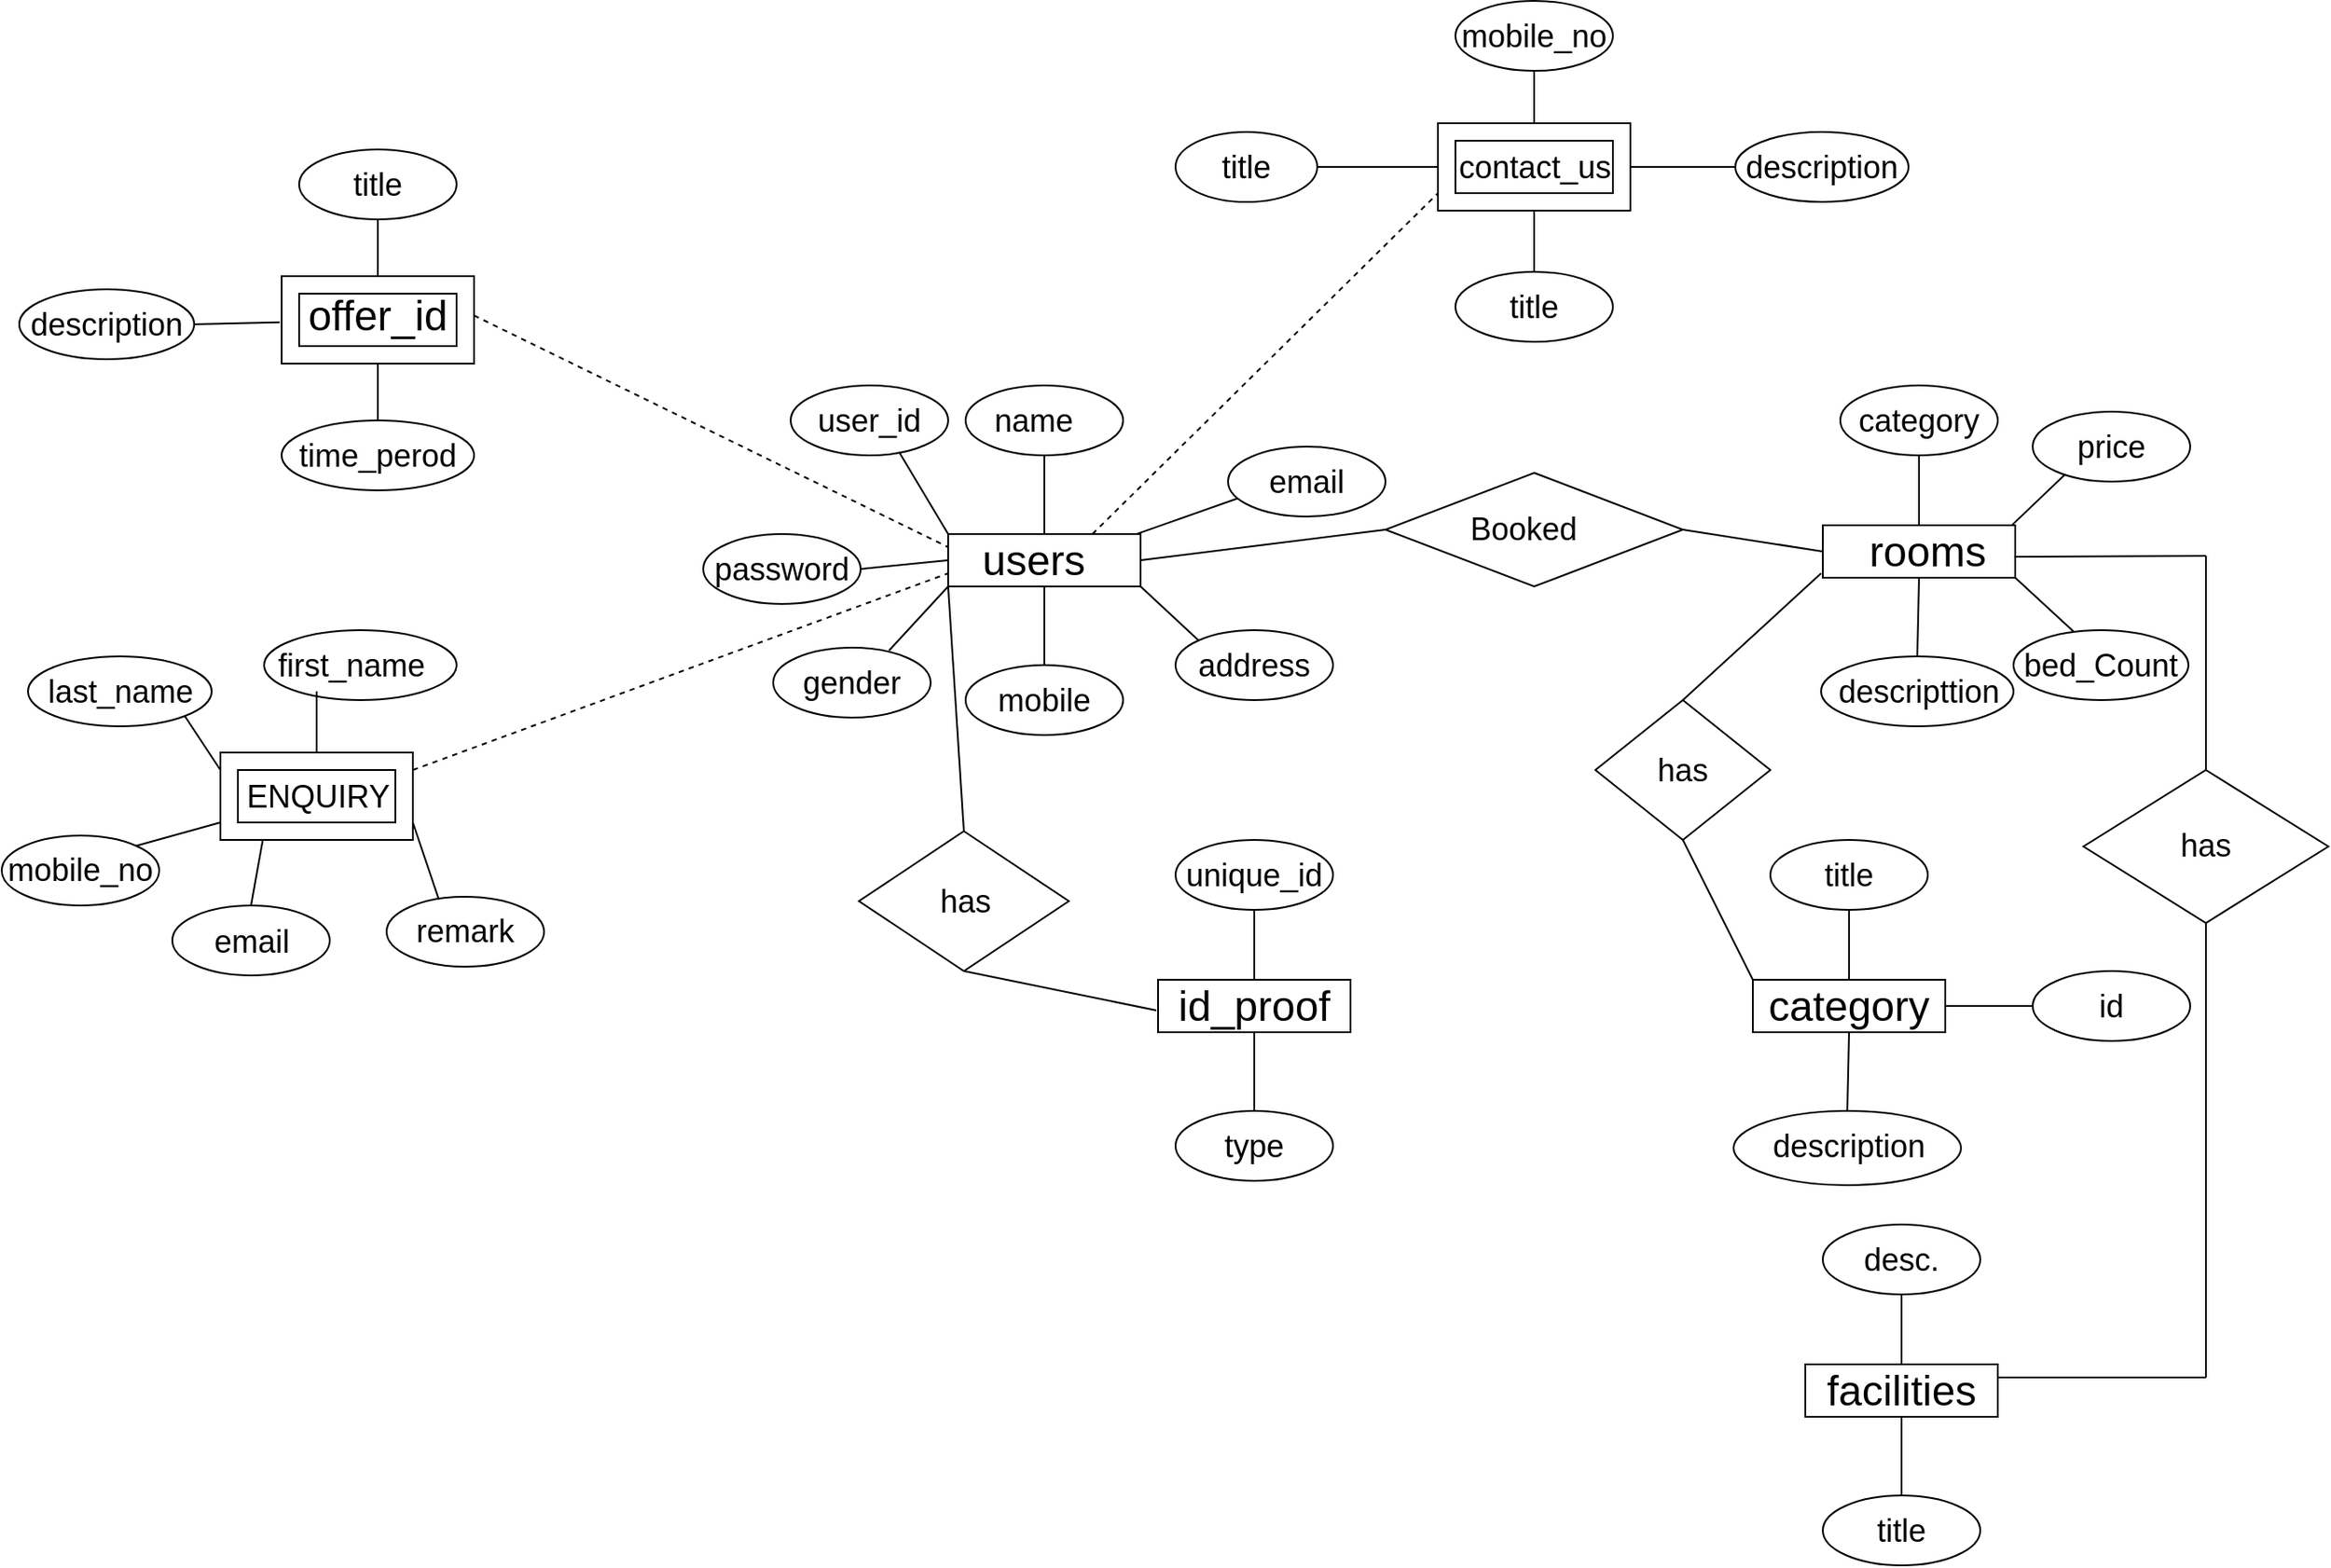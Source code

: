<mxfile version="21.6.8" type="device">
  <diagram name="Page-1" id="SstovkWFvopP423Y3gkW">
    <mxGraphModel dx="2773" dy="2340" grid="1" gridSize="10" guides="1" tooltips="1" connect="1" arrows="1" fold="1" page="1" pageScale="1" pageWidth="850" pageHeight="1100" math="0" shadow="0">
      <root>
        <mxCell id="0" />
        <mxCell id="1" parent="0" />
        <mxCell id="RYSnVqshEYIntnt8OESb-21" value="" style="ellipse;whiteSpace=wrap;html=1;" parent="1" vertex="1">
          <mxGeometry x="-389" y="162.5" width="90" height="40" as="geometry" />
        </mxCell>
        <mxCell id="RYSnVqshEYIntnt8OESb-22" value="" style="rounded=0;whiteSpace=wrap;html=1;" parent="1" vertex="1">
          <mxGeometry x="-299" y="247.5" width="110" height="30" as="geometry" />
        </mxCell>
        <mxCell id="RYSnVqshEYIntnt8OESb-23" value="" style="ellipse;whiteSpace=wrap;html=1;" parent="1" vertex="1">
          <mxGeometry x="-139" y="197.5" width="90" height="40" as="geometry" />
        </mxCell>
        <mxCell id="RYSnVqshEYIntnt8OESb-24" value="" style="ellipse;whiteSpace=wrap;html=1;" parent="1" vertex="1">
          <mxGeometry x="-439" y="247.5" width="90" height="40" as="geometry" />
        </mxCell>
        <mxCell id="RYSnVqshEYIntnt8OESb-25" value="" style="ellipse;whiteSpace=wrap;html=1;" parent="1" vertex="1">
          <mxGeometry x="-289" y="162.5" width="90" height="40" as="geometry" />
        </mxCell>
        <mxCell id="RYSnVqshEYIntnt8OESb-26" value="" style="ellipse;whiteSpace=wrap;html=1;" parent="1" vertex="1">
          <mxGeometry x="-169" y="302.5" width="90" height="40" as="geometry" />
        </mxCell>
        <mxCell id="RYSnVqshEYIntnt8OESb-27" value="" style="ellipse;whiteSpace=wrap;html=1;" parent="1" vertex="1">
          <mxGeometry x="-289" y="322.5" width="90" height="40" as="geometry" />
        </mxCell>
        <mxCell id="RYSnVqshEYIntnt8OESb-28" value="" style="ellipse;whiteSpace=wrap;html=1;" parent="1" vertex="1">
          <mxGeometry x="-399" y="312.5" width="90" height="40" as="geometry" />
        </mxCell>
        <mxCell id="RYSnVqshEYIntnt8OESb-29" value="" style="endArrow=none;html=1;rounded=0;entryX=0.061;entryY=0.74;entryDx=0;entryDy=0;entryPerimeter=0;exitX=0.984;exitY=-0.006;exitDx=0;exitDy=0;exitPerimeter=0;" parent="1" source="RYSnVqshEYIntnt8OESb-22" target="RYSnVqshEYIntnt8OESb-23" edge="1">
          <mxGeometry width="50" height="50" relative="1" as="geometry">
            <mxPoint x="-209" y="262.5" as="sourcePoint" />
            <mxPoint x="-159" y="212.5" as="targetPoint" />
          </mxGeometry>
        </mxCell>
        <mxCell id="RYSnVqshEYIntnt8OESb-30" value="" style="endArrow=none;html=1;rounded=0;exitX=1;exitY=1;exitDx=0;exitDy=0;entryX=0;entryY=0;entryDx=0;entryDy=0;" parent="1" source="RYSnVqshEYIntnt8OESb-22" target="RYSnVqshEYIntnt8OESb-26" edge="1">
          <mxGeometry width="50" height="50" relative="1" as="geometry">
            <mxPoint x="-169" y="282.5" as="sourcePoint" />
            <mxPoint x="-119" y="232.5" as="targetPoint" />
          </mxGeometry>
        </mxCell>
        <mxCell id="RYSnVqshEYIntnt8OESb-31" value="" style="endArrow=none;html=1;rounded=0;exitX=0.5;exitY=0;exitDx=0;exitDy=0;entryX=0.5;entryY=1;entryDx=0;entryDy=0;" parent="1" source="RYSnVqshEYIntnt8OESb-27" target="RYSnVqshEYIntnt8OESb-22" edge="1">
          <mxGeometry width="50" height="50" relative="1" as="geometry">
            <mxPoint x="-269" y="282.5" as="sourcePoint" />
            <mxPoint x="-219" y="232.5" as="targetPoint" />
          </mxGeometry>
        </mxCell>
        <mxCell id="RYSnVqshEYIntnt8OESb-32" value="" style="endArrow=none;html=1;rounded=0;entryX=0.5;entryY=1;entryDx=0;entryDy=0;exitX=0.5;exitY=0;exitDx=0;exitDy=0;" parent="1" source="RYSnVqshEYIntnt8OESb-22" target="RYSnVqshEYIntnt8OESb-25" edge="1">
          <mxGeometry width="50" height="50" relative="1" as="geometry">
            <mxPoint x="-269" y="282.5" as="sourcePoint" />
            <mxPoint x="-219" y="232.5" as="targetPoint" />
          </mxGeometry>
        </mxCell>
        <mxCell id="RYSnVqshEYIntnt8OESb-33" value="" style="endArrow=none;html=1;rounded=0;entryX=0.688;entryY=0.95;entryDx=0;entryDy=0;entryPerimeter=0;" parent="1" target="RYSnVqshEYIntnt8OESb-21" edge="1">
          <mxGeometry width="50" height="50" relative="1" as="geometry">
            <mxPoint x="-299" y="247.5" as="sourcePoint" />
            <mxPoint x="-292.194" y="191.648" as="targetPoint" />
          </mxGeometry>
        </mxCell>
        <mxCell id="RYSnVqshEYIntnt8OESb-34" value="" style="endArrow=none;html=1;rounded=0;exitX=1;exitY=0.5;exitDx=0;exitDy=0;entryX=0;entryY=0.5;entryDx=0;entryDy=0;" parent="1" source="RYSnVqshEYIntnt8OESb-24" target="RYSnVqshEYIntnt8OESb-22" edge="1">
          <mxGeometry width="50" height="50" relative="1" as="geometry">
            <mxPoint x="-279" y="292.5" as="sourcePoint" />
            <mxPoint x="-229" y="242.5" as="targetPoint" />
          </mxGeometry>
        </mxCell>
        <mxCell id="RYSnVqshEYIntnt8OESb-35" value="" style="endArrow=none;html=1;rounded=0;exitX=0.736;exitY=0.04;exitDx=0;exitDy=0;exitPerimeter=0;entryX=0;entryY=1;entryDx=0;entryDy=0;" parent="1" source="RYSnVqshEYIntnt8OESb-28" target="RYSnVqshEYIntnt8OESb-22" edge="1">
          <mxGeometry width="50" height="50" relative="1" as="geometry">
            <mxPoint x="-279" y="292.5" as="sourcePoint" />
            <mxPoint x="-300" y="280" as="targetPoint" />
          </mxGeometry>
        </mxCell>
        <mxCell id="RYSnVqshEYIntnt8OESb-38" value="" style="ellipse;whiteSpace=wrap;html=1;" parent="1" vertex="1">
          <mxGeometry x="211" y="162.5" width="90" height="40" as="geometry" />
        </mxCell>
        <mxCell id="RYSnVqshEYIntnt8OESb-39" value="" style="rounded=0;whiteSpace=wrap;html=1;" parent="1" vertex="1">
          <mxGeometry x="201" y="242.5" width="110" height="30" as="geometry" />
        </mxCell>
        <mxCell id="RYSnVqshEYIntnt8OESb-40" value="" style="ellipse;whiteSpace=wrap;html=1;" parent="1" vertex="1">
          <mxGeometry x="321" y="177.5" width="90" height="40" as="geometry" />
        </mxCell>
        <mxCell id="RYSnVqshEYIntnt8OESb-42" value="" style="ellipse;whiteSpace=wrap;html=1;" parent="1" vertex="1">
          <mxGeometry x="310" y="302.5" width="100" height="40" as="geometry" />
        </mxCell>
        <mxCell id="RYSnVqshEYIntnt8OESb-43" value="" style="ellipse;whiteSpace=wrap;html=1;" parent="1" vertex="1">
          <mxGeometry x="200" y="317.5" width="110" height="40" as="geometry" />
        </mxCell>
        <mxCell id="RYSnVqshEYIntnt8OESb-45" value="" style="endArrow=none;html=1;rounded=0;entryX=0.2;entryY=0.909;entryDx=0;entryDy=0;entryPerimeter=0;exitX=0.984;exitY=-0.006;exitDx=0;exitDy=0;exitPerimeter=0;" parent="1" source="RYSnVqshEYIntnt8OESb-39" target="RYSnVqshEYIntnt8OESb-40" edge="1">
          <mxGeometry width="50" height="50" relative="1" as="geometry">
            <mxPoint x="291" y="257.5" as="sourcePoint" />
            <mxPoint x="341" y="207.5" as="targetPoint" />
          </mxGeometry>
        </mxCell>
        <mxCell id="RYSnVqshEYIntnt8OESb-46" value="" style="endArrow=none;html=1;rounded=0;exitX=1;exitY=1;exitDx=0;exitDy=0;entryX=0;entryY=0;entryDx=0;entryDy=0;" parent="1" source="RYSnVqshEYIntnt8OESb-39" edge="1">
          <mxGeometry width="50" height="50" relative="1" as="geometry">
            <mxPoint x="331" y="277.5" as="sourcePoint" />
            <mxPoint x="344.317" y="303.297" as="targetPoint" />
          </mxGeometry>
        </mxCell>
        <mxCell id="RYSnVqshEYIntnt8OESb-47" value="" style="endArrow=none;html=1;rounded=0;exitX=0.5;exitY=0;exitDx=0;exitDy=0;entryX=0.5;entryY=1;entryDx=0;entryDy=0;" parent="1" source="RYSnVqshEYIntnt8OESb-43" target="RYSnVqshEYIntnt8OESb-39" edge="1">
          <mxGeometry width="50" height="50" relative="1" as="geometry">
            <mxPoint x="231" y="277.5" as="sourcePoint" />
            <mxPoint x="281" y="227.5" as="targetPoint" />
          </mxGeometry>
        </mxCell>
        <mxCell id="RYSnVqshEYIntnt8OESb-48" value="" style="endArrow=none;html=1;rounded=0;entryX=0.5;entryY=1;entryDx=0;entryDy=0;exitX=0.5;exitY=0;exitDx=0;exitDy=0;" parent="1" source="RYSnVqshEYIntnt8OESb-39" target="RYSnVqshEYIntnt8OESb-38" edge="1">
          <mxGeometry width="50" height="50" relative="1" as="geometry">
            <mxPoint x="231" y="277.5" as="sourcePoint" />
            <mxPoint x="256" y="197.5" as="targetPoint" />
          </mxGeometry>
        </mxCell>
        <mxCell id="RYSnVqshEYIntnt8OESb-52" value="" style="rhombus;whiteSpace=wrap;html=1;" parent="1" vertex="1">
          <mxGeometry x="-49" y="212.5" width="170" height="65" as="geometry" />
        </mxCell>
        <mxCell id="RYSnVqshEYIntnt8OESb-55" value="" style="ellipse;whiteSpace=wrap;html=1;" parent="1" vertex="1">
          <mxGeometry x="171" y="422.5" width="90" height="40" as="geometry" />
        </mxCell>
        <mxCell id="RYSnVqshEYIntnt8OESb-56" value="" style="rounded=0;whiteSpace=wrap;html=1;" parent="1" vertex="1">
          <mxGeometry x="161" y="502.5" width="110" height="30" as="geometry" />
        </mxCell>
        <mxCell id="RYSnVqshEYIntnt8OESb-58" value="" style="ellipse;whiteSpace=wrap;html=1;" parent="1" vertex="1">
          <mxGeometry x="150" y="577.5" width="130" height="42.5" as="geometry" />
        </mxCell>
        <mxCell id="RYSnVqshEYIntnt8OESb-61" value="" style="endArrow=none;html=1;rounded=0;exitX=0.5;exitY=0;exitDx=0;exitDy=0;entryX=0.5;entryY=1;entryDx=0;entryDy=0;" parent="1" source="RYSnVqshEYIntnt8OESb-58" target="RYSnVqshEYIntnt8OESb-56" edge="1">
          <mxGeometry width="50" height="50" relative="1" as="geometry">
            <mxPoint x="191" y="537.5" as="sourcePoint" />
            <mxPoint x="241" y="487.5" as="targetPoint" />
          </mxGeometry>
        </mxCell>
        <mxCell id="RYSnVqshEYIntnt8OESb-62" value="" style="endArrow=none;html=1;rounded=0;entryX=0.5;entryY=1;entryDx=0;entryDy=0;exitX=0.5;exitY=0;exitDx=0;exitDy=0;" parent="1" source="RYSnVqshEYIntnt8OESb-56" target="RYSnVqshEYIntnt8OESb-55" edge="1">
          <mxGeometry width="50" height="50" relative="1" as="geometry">
            <mxPoint x="191" y="537.5" as="sourcePoint" />
            <mxPoint x="216" y="457.5" as="targetPoint" />
          </mxGeometry>
        </mxCell>
        <mxCell id="RYSnVqshEYIntnt8OESb-81" value="" style="ellipse;whiteSpace=wrap;html=1;" parent="1" vertex="1">
          <mxGeometry x="201" y="797.5" width="90" height="40" as="geometry" />
        </mxCell>
        <mxCell id="RYSnVqshEYIntnt8OESb-82" value="" style="endArrow=none;html=1;rounded=0;exitX=0.5;exitY=0;exitDx=0;exitDy=0;entryX=0.5;entryY=1;entryDx=0;entryDy=0;" parent="1" source="RYSnVqshEYIntnt8OESb-81" target="RYSnVqshEYIntnt8OESb-84" edge="1">
          <mxGeometry width="50" height="50" relative="1" as="geometry">
            <mxPoint x="221" y="757.5" as="sourcePoint" />
            <mxPoint x="271" y="707.5" as="targetPoint" />
          </mxGeometry>
        </mxCell>
        <mxCell id="RYSnVqshEYIntnt8OESb-83" value="" style="endArrow=none;html=1;rounded=0;entryX=0.5;entryY=1;entryDx=0;entryDy=0;exitX=0.5;exitY=0;exitDx=0;exitDy=0;" parent="1" source="RYSnVqshEYIntnt8OESb-84" target="RYSnVqshEYIntnt8OESb-85" edge="1">
          <mxGeometry width="50" height="50" relative="1" as="geometry">
            <mxPoint x="221" y="757.5" as="sourcePoint" />
            <mxPoint x="246" y="677.5" as="targetPoint" />
          </mxGeometry>
        </mxCell>
        <mxCell id="RYSnVqshEYIntnt8OESb-84" value="" style="rounded=0;whiteSpace=wrap;html=1;" parent="1" vertex="1">
          <mxGeometry x="191" y="722.5" width="110" height="30" as="geometry" />
        </mxCell>
        <mxCell id="RYSnVqshEYIntnt8OESb-85" value="" style="ellipse;whiteSpace=wrap;html=1;" parent="1" vertex="1">
          <mxGeometry x="201" y="642.5" width="90" height="40" as="geometry" />
        </mxCell>
        <mxCell id="RYSnVqshEYIntnt8OESb-88" value="" style="ellipse;whiteSpace=wrap;html=1;" parent="1" vertex="1">
          <mxGeometry x="321" y="497.5" width="90" height="40" as="geometry" />
        </mxCell>
        <mxCell id="RYSnVqshEYIntnt8OESb-94" value="" style="endArrow=none;html=1;rounded=0;entryX=0;entryY=0.5;entryDx=0;entryDy=0;exitX=1;exitY=0.5;exitDx=0;exitDy=0;" parent="1" source="RYSnVqshEYIntnt8OESb-56" target="RYSnVqshEYIntnt8OESb-88" edge="1">
          <mxGeometry width="50" height="50" relative="1" as="geometry">
            <mxPoint x="121" y="532.5" as="sourcePoint" />
            <mxPoint x="171" y="482.5" as="targetPoint" />
          </mxGeometry>
        </mxCell>
        <mxCell id="RYSnVqshEYIntnt8OESb-98" value="" style="ellipse;whiteSpace=wrap;html=1;" parent="1" vertex="1">
          <mxGeometry x="-169" y="577.5" width="90" height="40" as="geometry" />
        </mxCell>
        <mxCell id="RYSnVqshEYIntnt8OESb-99" value="" style="endArrow=none;html=1;rounded=0;exitX=0.5;exitY=0;exitDx=0;exitDy=0;entryX=0.5;entryY=1;entryDx=0;entryDy=0;" parent="1" source="RYSnVqshEYIntnt8OESb-98" target="RYSnVqshEYIntnt8OESb-101" edge="1">
          <mxGeometry width="50" height="50" relative="1" as="geometry">
            <mxPoint x="-149" y="537.5" as="sourcePoint" />
            <mxPoint x="-99" y="487.5" as="targetPoint" />
          </mxGeometry>
        </mxCell>
        <mxCell id="RYSnVqshEYIntnt8OESb-100" value="" style="endArrow=none;html=1;rounded=0;entryX=0.5;entryY=1;entryDx=0;entryDy=0;exitX=0.5;exitY=0;exitDx=0;exitDy=0;" parent="1" source="RYSnVqshEYIntnt8OESb-101" target="RYSnVqshEYIntnt8OESb-102" edge="1">
          <mxGeometry width="50" height="50" relative="1" as="geometry">
            <mxPoint x="-149" y="537.5" as="sourcePoint" />
            <mxPoint x="-124" y="457.5" as="targetPoint" />
          </mxGeometry>
        </mxCell>
        <mxCell id="RYSnVqshEYIntnt8OESb-101" value="" style="rounded=0;whiteSpace=wrap;html=1;" parent="1" vertex="1">
          <mxGeometry x="-179" y="502.5" width="110" height="30" as="geometry" />
        </mxCell>
        <mxCell id="RYSnVqshEYIntnt8OESb-102" value="" style="ellipse;whiteSpace=wrap;html=1;" parent="1" vertex="1">
          <mxGeometry x="-169" y="422.5" width="90" height="40" as="geometry" />
        </mxCell>
        <mxCell id="RYSnVqshEYIntnt8OESb-107" value="" style="rhombus;whiteSpace=wrap;html=1;" parent="1" vertex="1">
          <mxGeometry x="350" y="382.5" width="140" height="87.5" as="geometry" />
        </mxCell>
        <mxCell id="RYSnVqshEYIntnt8OESb-108" value="" style="rhombus;whiteSpace=wrap;html=1;" parent="1" vertex="1">
          <mxGeometry x="-350" y="417.5" width="120" height="80" as="geometry" />
        </mxCell>
        <mxCell id="RYSnVqshEYIntnt8OESb-109" value="" style="rhombus;whiteSpace=wrap;html=1;" parent="1" vertex="1">
          <mxGeometry x="71" y="342.5" width="100" height="80" as="geometry" />
        </mxCell>
        <mxCell id="qB4AP5ZWePUaIl7IGz0N-2" value="&lt;font style=&quot;font-size: 24px;&quot;&gt;users&lt;/font&gt;" style="text;strokeColor=none;align=center;fillColor=none;html=1;verticalAlign=middle;whiteSpace=wrap;rounded=0;" parent="1" vertex="1">
          <mxGeometry x="-280" y="247.5" width="60" height="30" as="geometry" />
        </mxCell>
        <mxCell id="qB4AP5ZWePUaIl7IGz0N-3" value="&lt;font style=&quot;font-size: 24px;&quot;&gt;category&lt;/font&gt;" style="text;strokeColor=none;align=center;fillColor=none;html=1;verticalAlign=middle;whiteSpace=wrap;rounded=0;" parent="1" vertex="1">
          <mxGeometry x="186" y="502.5" width="60" height="30" as="geometry" />
        </mxCell>
        <mxCell id="qB4AP5ZWePUaIl7IGz0N-4" value="&lt;font style=&quot;font-size: 24px;&quot;&gt;rooms&lt;/font&gt;" style="text;strokeColor=none;align=center;fillColor=none;html=1;verticalAlign=middle;whiteSpace=wrap;rounded=0;" parent="1" vertex="1">
          <mxGeometry x="231" y="242.5" width="60" height="30" as="geometry" />
        </mxCell>
        <mxCell id="qB4AP5ZWePUaIl7IGz0N-5" value="&lt;font style=&quot;font-size: 24px;&quot;&gt;id_proof&lt;/font&gt;" style="text;strokeColor=none;align=center;fillColor=none;html=1;verticalAlign=middle;whiteSpace=wrap;rounded=0;" parent="1" vertex="1">
          <mxGeometry x="-154" y="502.5" width="60" height="30" as="geometry" />
        </mxCell>
        <mxCell id="qB4AP5ZWePUaIl7IGz0N-6" value="&lt;font style=&quot;font-size: 18px;&quot;&gt;Booked&lt;/font&gt;" style="text;strokeColor=none;align=center;fillColor=none;html=1;verticalAlign=middle;whiteSpace=wrap;rounded=0;" parent="1" vertex="1">
          <mxGeometry y="230" width="60" height="30" as="geometry" />
        </mxCell>
        <mxCell id="qB4AP5ZWePUaIl7IGz0N-7" value="&lt;font style=&quot;font-size: 18px;&quot;&gt;has&lt;/font&gt;" style="text;strokeColor=none;align=center;fillColor=none;html=1;verticalAlign=middle;whiteSpace=wrap;rounded=0;" parent="1" vertex="1">
          <mxGeometry x="-319" y="442.5" width="60" height="30" as="geometry" />
        </mxCell>
        <mxCell id="qB4AP5ZWePUaIl7IGz0N-8" value="&lt;span style=&quot;font-size: 18px;&quot;&gt;has&lt;/span&gt;" style="text;strokeColor=none;align=center;fillColor=none;html=1;verticalAlign=middle;whiteSpace=wrap;rounded=0;" parent="1" vertex="1">
          <mxGeometry x="91" y="367.5" width="60" height="30" as="geometry" />
        </mxCell>
        <mxCell id="qB4AP5ZWePUaIl7IGz0N-9" value="&lt;font style=&quot;font-size: 18px;&quot;&gt;has&lt;/font&gt;" style="text;strokeColor=none;align=center;fillColor=none;html=1;verticalAlign=middle;whiteSpace=wrap;rounded=0;" parent="1" vertex="1">
          <mxGeometry x="390" y="411.25" width="60" height="30" as="geometry" />
        </mxCell>
        <mxCell id="qB4AP5ZWePUaIl7IGz0N-12" value="&lt;span style=&quot;font-size: 18px;&quot;&gt;email&lt;/span&gt;" style="text;strokeColor=none;align=center;fillColor=none;html=1;verticalAlign=middle;whiteSpace=wrap;rounded=0;" parent="1" vertex="1">
          <mxGeometry x="-124" y="202.5" width="60" height="30" as="geometry" />
        </mxCell>
        <mxCell id="qB4AP5ZWePUaIl7IGz0N-13" value="&lt;font style=&quot;font-size: 18px;&quot;&gt;category&lt;/font&gt;" style="text;strokeColor=none;align=center;fillColor=none;html=1;verticalAlign=middle;whiteSpace=wrap;rounded=0;" parent="1" vertex="1">
          <mxGeometry x="226" y="167.5" width="60" height="30" as="geometry" />
        </mxCell>
        <mxCell id="qB4AP5ZWePUaIl7IGz0N-14" value="&lt;font style=&quot;font-size: 18px;&quot;&gt;mobile&lt;/font&gt;" style="text;strokeColor=none;align=center;fillColor=none;html=1;verticalAlign=middle;whiteSpace=wrap;rounded=0;" parent="1" vertex="1">
          <mxGeometry x="-274" y="327.5" width="60" height="30" as="geometry" />
        </mxCell>
        <mxCell id="qB4AP5ZWePUaIl7IGz0N-15" value="&lt;font style=&quot;font-size: 18px;&quot;&gt;address&lt;/font&gt;" style="text;strokeColor=none;align=center;fillColor=none;html=1;verticalAlign=middle;whiteSpace=wrap;rounded=0;" parent="1" vertex="1">
          <mxGeometry x="-154" y="307.5" width="60" height="30" as="geometry" />
        </mxCell>
        <mxCell id="qB4AP5ZWePUaIl7IGz0N-16" value="&lt;font style=&quot;font-size: 18px;&quot;&gt;gender&lt;/font&gt;" style="text;strokeColor=none;align=center;fillColor=none;html=1;verticalAlign=middle;whiteSpace=wrap;rounded=0;" parent="1" vertex="1">
          <mxGeometry x="-384" y="317.5" width="60" height="30" as="geometry" />
        </mxCell>
        <mxCell id="qB4AP5ZWePUaIl7IGz0N-17" value="&lt;font style=&quot;font-size: 18px;&quot;&gt;password&lt;/font&gt;" style="text;strokeColor=none;align=center;fillColor=none;html=1;verticalAlign=middle;whiteSpace=wrap;rounded=0;" parent="1" vertex="1">
          <mxGeometry x="-424" y="252.5" width="60" height="30" as="geometry" />
        </mxCell>
        <mxCell id="qB4AP5ZWePUaIl7IGz0N-18" value="&lt;font style=&quot;font-size: 18px;&quot;&gt;user_id&lt;/font&gt;" style="text;strokeColor=none;align=center;fillColor=none;html=1;verticalAlign=middle;whiteSpace=wrap;rounded=0;" parent="1" vertex="1">
          <mxGeometry x="-374" y="167.5" width="60" height="30" as="geometry" />
        </mxCell>
        <mxCell id="qB4AP5ZWePUaIl7IGz0N-19" value="&lt;font style=&quot;font-size: 18px;&quot;&gt;name&lt;/font&gt;" style="text;strokeColor=none;align=center;fillColor=none;html=1;verticalAlign=middle;whiteSpace=wrap;rounded=0;" parent="1" vertex="1">
          <mxGeometry x="-280" y="167.5" width="60" height="30" as="geometry" />
        </mxCell>
        <mxCell id="qB4AP5ZWePUaIl7IGz0N-20" value="&lt;font style=&quot;font-size: 18px;&quot;&gt;descripttion&lt;/font&gt;" style="text;strokeColor=none;align=center;fillColor=none;html=1;verticalAlign=middle;whiteSpace=wrap;rounded=0;" parent="1" vertex="1">
          <mxGeometry x="226" y="322.5" width="60" height="30" as="geometry" />
        </mxCell>
        <mxCell id="qB4AP5ZWePUaIl7IGz0N-21" value="&lt;font style=&quot;font-size: 18px;&quot;&gt;bed_Count&lt;/font&gt;" style="text;strokeColor=none;align=center;fillColor=none;html=1;verticalAlign=middle;whiteSpace=wrap;rounded=0;" parent="1" vertex="1">
          <mxGeometry x="330" y="307.5" width="60" height="30" as="geometry" />
        </mxCell>
        <mxCell id="qB4AP5ZWePUaIl7IGz0N-22" value="&lt;font style=&quot;font-size: 18px;&quot;&gt;price&lt;/font&gt;" style="text;strokeColor=none;align=center;fillColor=none;html=1;verticalAlign=middle;whiteSpace=wrap;rounded=0;" parent="1" vertex="1">
          <mxGeometry x="336" y="182.5" width="60" height="30" as="geometry" />
        </mxCell>
        <mxCell id="qB4AP5ZWePUaIl7IGz0N-23" value="&lt;font style=&quot;font-size: 18px;&quot;&gt;title&lt;/font&gt;" style="text;strokeColor=none;align=center;fillColor=none;html=1;verticalAlign=middle;whiteSpace=wrap;rounded=0;" parent="1" vertex="1">
          <mxGeometry x="186" y="427.5" width="60" height="30" as="geometry" />
        </mxCell>
        <mxCell id="qB4AP5ZWePUaIl7IGz0N-24" value="&lt;font style=&quot;font-size: 18px;&quot;&gt;title&lt;/font&gt;" style="text;strokeColor=none;align=center;fillColor=none;html=1;verticalAlign=middle;whiteSpace=wrap;rounded=0;" parent="1" vertex="1">
          <mxGeometry x="216" y="802.5" width="60" height="30" as="geometry" />
        </mxCell>
        <mxCell id="qB4AP5ZWePUaIl7IGz0N-25" value="&lt;font style=&quot;font-size: 18px;&quot;&gt;id&lt;/font&gt;" style="text;strokeColor=none;align=center;fillColor=none;html=1;verticalAlign=middle;whiteSpace=wrap;rounded=0;" parent="1" vertex="1">
          <mxGeometry x="336" y="502.5" width="60" height="30" as="geometry" />
        </mxCell>
        <mxCell id="qB4AP5ZWePUaIl7IGz0N-26" value="&lt;font style=&quot;font-size: 18px;&quot;&gt;description&lt;/font&gt;" style="text;strokeColor=none;align=center;fillColor=none;html=1;verticalAlign=middle;whiteSpace=wrap;rounded=0;" parent="1" vertex="1">
          <mxGeometry x="186" y="582.5" width="60" height="30" as="geometry" />
        </mxCell>
        <mxCell id="qB4AP5ZWePUaIl7IGz0N-27" value="&lt;font style=&quot;font-size: 18px;&quot;&gt;desc.&lt;/font&gt;" style="text;strokeColor=none;align=center;fillColor=none;html=1;verticalAlign=middle;whiteSpace=wrap;rounded=0;" parent="1" vertex="1">
          <mxGeometry x="216" y="647.5" width="60" height="30" as="geometry" />
        </mxCell>
        <mxCell id="qB4AP5ZWePUaIl7IGz0N-28" value="&lt;span style=&quot;font-size: 18px;&quot;&gt;unique_id&lt;/span&gt;" style="text;strokeColor=none;align=center;fillColor=none;html=1;verticalAlign=middle;whiteSpace=wrap;rounded=0;" parent="1" vertex="1">
          <mxGeometry x="-154" y="427.5" width="60" height="30" as="geometry" />
        </mxCell>
        <mxCell id="qB4AP5ZWePUaIl7IGz0N-29" value="&lt;font style=&quot;font-size: 18px;&quot;&gt;type&lt;/font&gt;" style="text;strokeColor=none;align=center;fillColor=none;html=1;verticalAlign=middle;whiteSpace=wrap;rounded=0;" parent="1" vertex="1">
          <mxGeometry x="-154" y="582.5" width="60" height="30" as="geometry" />
        </mxCell>
        <mxCell id="qB4AP5ZWePUaIl7IGz0N-34" value="&lt;font style=&quot;font-size: 24px;&quot;&gt;facilities&lt;/font&gt;" style="text;strokeColor=none;align=center;fillColor=none;html=1;verticalAlign=middle;whiteSpace=wrap;rounded=0;" parent="1" vertex="1">
          <mxGeometry x="216" y="722.5" width="60" height="30" as="geometry" />
        </mxCell>
        <mxCell id="qB4AP5ZWePUaIl7IGz0N-62" value="" style="endArrow=none;html=1;rounded=0;entryX=0.5;entryY=1;entryDx=0;entryDy=0;" parent="1" target="RYSnVqshEYIntnt8OESb-107" edge="1">
          <mxGeometry width="50" height="50" relative="1" as="geometry">
            <mxPoint x="420" y="730" as="sourcePoint" />
            <mxPoint x="180" y="540" as="targetPoint" />
          </mxGeometry>
        </mxCell>
        <mxCell id="tqBg6Mo9-5VqXeI9J1uN-1" value="" style="endArrow=none;html=1;rounded=0;exitX=1;exitY=0.5;exitDx=0;exitDy=0;entryX=0;entryY=0.5;entryDx=0;entryDy=0;" parent="1" source="RYSnVqshEYIntnt8OESb-22" target="RYSnVqshEYIntnt8OESb-52" edge="1">
          <mxGeometry width="50" height="50" relative="1" as="geometry">
            <mxPoint x="-30" y="280" as="sourcePoint" />
            <mxPoint x="20" y="230" as="targetPoint" />
          </mxGeometry>
        </mxCell>
        <mxCell id="tqBg6Mo9-5VqXeI9J1uN-2" value="" style="endArrow=none;html=1;rounded=0;exitX=1;exitY=0.5;exitDx=0;exitDy=0;entryX=0;entryY=0.5;entryDx=0;entryDy=0;" parent="1" source="RYSnVqshEYIntnt8OESb-52" target="RYSnVqshEYIntnt8OESb-39" edge="1">
          <mxGeometry width="50" height="50" relative="1" as="geometry">
            <mxPoint x="110" y="280" as="sourcePoint" />
            <mxPoint x="160" y="230" as="targetPoint" />
          </mxGeometry>
        </mxCell>
        <mxCell id="tqBg6Mo9-5VqXeI9J1uN-7" value="" style="endArrow=none;html=1;rounded=0;exitX=0.5;exitY=0;exitDx=0;exitDy=0;" parent="1" source="RYSnVqshEYIntnt8OESb-107" edge="1">
          <mxGeometry width="50" height="50" relative="1" as="geometry">
            <mxPoint x="410" y="390" as="sourcePoint" />
            <mxPoint x="420" y="260" as="targetPoint" />
          </mxGeometry>
        </mxCell>
        <mxCell id="tqBg6Mo9-5VqXeI9J1uN-8" value="" style="endArrow=none;html=1;rounded=0;exitX=0.995;exitY=0.599;exitDx=0;exitDy=0;exitPerimeter=0;" parent="1" source="RYSnVqshEYIntnt8OESb-39" edge="1">
          <mxGeometry width="50" height="50" relative="1" as="geometry">
            <mxPoint x="360" y="330" as="sourcePoint" />
            <mxPoint x="420" y="260" as="targetPoint" />
          </mxGeometry>
        </mxCell>
        <mxCell id="tqBg6Mo9-5VqXeI9J1uN-9" value="" style="endArrow=none;html=1;rounded=0;entryX=1;entryY=0.25;entryDx=0;entryDy=0;" parent="1" target="RYSnVqshEYIntnt8OESb-84" edge="1">
          <mxGeometry width="50" height="50" relative="1" as="geometry">
            <mxPoint x="420" y="730" as="sourcePoint" />
            <mxPoint x="480" y="430" as="targetPoint" />
          </mxGeometry>
        </mxCell>
        <mxCell id="tqBg6Mo9-5VqXeI9J1uN-10" value="" style="endArrow=none;html=1;rounded=0;exitX=0.5;exitY=0;exitDx=0;exitDy=0;" parent="1" source="RYSnVqshEYIntnt8OESb-109" edge="1">
          <mxGeometry width="50" height="50" relative="1" as="geometry">
            <mxPoint x="370" y="350" as="sourcePoint" />
            <mxPoint x="200" y="270" as="targetPoint" />
          </mxGeometry>
        </mxCell>
        <mxCell id="tqBg6Mo9-5VqXeI9J1uN-11" value="" style="endArrow=none;html=1;rounded=0;exitX=0.5;exitY=1;exitDx=0;exitDy=0;entryX=0;entryY=0;entryDx=0;entryDy=0;" parent="1" source="RYSnVqshEYIntnt8OESb-109" target="RYSnVqshEYIntnt8OESb-56" edge="1">
          <mxGeometry width="50" height="50" relative="1" as="geometry">
            <mxPoint x="340" y="350" as="sourcePoint" />
            <mxPoint x="160" y="500" as="targetPoint" />
          </mxGeometry>
        </mxCell>
        <mxCell id="tqBg6Mo9-5VqXeI9J1uN-12" value="" style="endArrow=none;html=1;rounded=0;entryX=0.5;entryY=0;entryDx=0;entryDy=0;exitX=0;exitY=1;exitDx=0;exitDy=0;" parent="1" source="RYSnVqshEYIntnt8OESb-22" target="RYSnVqshEYIntnt8OESb-108" edge="1">
          <mxGeometry width="50" height="50" relative="1" as="geometry">
            <mxPoint x="-300" y="280" as="sourcePoint" />
            <mxPoint x="10" y="340" as="targetPoint" />
          </mxGeometry>
        </mxCell>
        <mxCell id="tqBg6Mo9-5VqXeI9J1uN-13" value="" style="endArrow=none;html=1;rounded=0;entryX=0.5;entryY=1;entryDx=0;entryDy=0;" parent="1" target="RYSnVqshEYIntnt8OESb-108" edge="1">
          <mxGeometry width="50" height="50" relative="1" as="geometry">
            <mxPoint x="-180" y="520" as="sourcePoint" />
            <mxPoint x="-20" y="530" as="targetPoint" />
          </mxGeometry>
        </mxCell>
        <mxCell id="tqBg6Mo9-5VqXeI9J1uN-78" value="" style="ellipse;whiteSpace=wrap;html=1;" parent="1" vertex="1">
          <mxGeometry x="-825" y="317.5" width="105" height="40" as="geometry" />
        </mxCell>
        <mxCell id="tqBg6Mo9-5VqXeI9J1uN-81" value="&lt;font style=&quot;font-size: 18px;&quot;&gt;mobile_no&lt;/font&gt;" style="ellipse;whiteSpace=wrap;html=1;" parent="1" vertex="1">
          <mxGeometry x="-840" y="420" width="90" height="40" as="geometry" />
        </mxCell>
        <mxCell id="tqBg6Mo9-5VqXeI9J1uN-82" value="" style="ellipse;whiteSpace=wrap;html=1;" parent="1" vertex="1">
          <mxGeometry x="-690" y="302.5" width="110" height="40" as="geometry" />
        </mxCell>
        <mxCell id="tqBg6Mo9-5VqXeI9J1uN-84" value="" style="ellipse;whiteSpace=wrap;html=1;" parent="1" vertex="1">
          <mxGeometry x="-620" y="455" width="90" height="40" as="geometry" />
        </mxCell>
        <mxCell id="tqBg6Mo9-5VqXeI9J1uN-85" value="" style="ellipse;whiteSpace=wrap;html=1;" parent="1" vertex="1">
          <mxGeometry x="-742.5" y="460" width="90" height="40" as="geometry" />
        </mxCell>
        <mxCell id="tqBg6Mo9-5VqXeI9J1uN-88" value="" style="endArrow=none;html=1;rounded=0;entryX=1;entryY=1;entryDx=0;entryDy=0;exitX=0.248;exitY=-0.113;exitDx=0;exitDy=0;exitPerimeter=0;" parent="1" source="tqBg6Mo9-5VqXeI9J1uN-95" edge="1">
          <mxGeometry width="50" height="50" relative="1" as="geometry">
            <mxPoint x="-590" y="460" as="sourcePoint" />
            <mxPoint x="-605" y="412.5" as="targetPoint" />
          </mxGeometry>
        </mxCell>
        <mxCell id="tqBg6Mo9-5VqXeI9J1uN-89" value="" style="endArrow=none;html=1;rounded=0;entryX=0.5;entryY=1;entryDx=0;entryDy=0;exitX=0.5;exitY=0;exitDx=0;exitDy=0;" parent="1" edge="1">
          <mxGeometry width="50" height="50" relative="1" as="geometry">
            <mxPoint x="-660" y="382.5" as="sourcePoint" />
            <mxPoint x="-660" y="337.5" as="targetPoint" />
          </mxGeometry>
        </mxCell>
        <mxCell id="tqBg6Mo9-5VqXeI9J1uN-90" value="" style="endArrow=none;html=1;rounded=0;entryX=1;entryY=1;entryDx=0;entryDy=0;" parent="1" target="tqBg6Mo9-5VqXeI9J1uN-78" edge="1">
          <mxGeometry width="50" height="50" relative="1" as="geometry">
            <mxPoint x="-715" y="382.5" as="sourcePoint" />
            <mxPoint x="-708.194" y="326.648" as="targetPoint" />
          </mxGeometry>
        </mxCell>
        <mxCell id="tqBg6Mo9-5VqXeI9J1uN-91" value="" style="endArrow=none;html=1;rounded=0;exitX=1;exitY=0;exitDx=0;exitDy=0;entryX=0;entryY=1;entryDx=0;entryDy=0;" parent="1" source="tqBg6Mo9-5VqXeI9J1uN-81" edge="1">
          <mxGeometry width="50" height="50" relative="1" as="geometry">
            <mxPoint x="-765" y="402.5" as="sourcePoint" />
            <mxPoint x="-715" y="412.5" as="targetPoint" />
          </mxGeometry>
        </mxCell>
        <mxCell id="tqBg6Mo9-5VqXeI9J1uN-92" value="" style="endArrow=none;html=1;rounded=0;exitX=0.5;exitY=0;exitDx=0;exitDy=0;entryX=0;entryY=1;entryDx=0;entryDy=0;" parent="1" source="tqBg6Mo9-5VqXeI9J1uN-85" target="tqBg6Mo9-5VqXeI9J1uN-93" edge="1">
          <mxGeometry width="50" height="50" relative="1" as="geometry">
            <mxPoint x="-695" y="427.5" as="sourcePoint" />
            <mxPoint x="-716" y="415" as="targetPoint" />
          </mxGeometry>
        </mxCell>
        <mxCell id="tqBg6Mo9-5VqXeI9J1uN-93" value="&lt;font style=&quot;font-size: 18px;&quot;&gt;ENQUIRY&lt;/font&gt;" style="text;strokeColor=none;align=center;fillColor=none;html=1;verticalAlign=middle;whiteSpace=wrap;rounded=0;" parent="1" vertex="1">
          <mxGeometry x="-689" y="382.5" width="60" height="30" as="geometry" />
        </mxCell>
        <mxCell id="tqBg6Mo9-5VqXeI9J1uN-95" value="&lt;font style=&quot;font-size: 18px;&quot;&gt;remark&lt;/font&gt;" style="text;strokeColor=none;align=center;fillColor=none;html=1;verticalAlign=middle;whiteSpace=wrap;rounded=0;" parent="1" vertex="1">
          <mxGeometry x="-605" y="460" width="60" height="30" as="geometry" />
        </mxCell>
        <mxCell id="tqBg6Mo9-5VqXeI9J1uN-97" value="&lt;font style=&quot;font-size: 18px;&quot;&gt;email&lt;/font&gt;" style="text;strokeColor=none;align=center;fillColor=none;html=1;verticalAlign=middle;whiteSpace=wrap;rounded=0;" parent="1" vertex="1">
          <mxGeometry x="-727.5" y="467.5" width="60" height="27.5" as="geometry" />
        </mxCell>
        <mxCell id="tqBg6Mo9-5VqXeI9J1uN-99" value="&lt;span style=&quot;font-size: 18px;&quot;&gt;last_name&lt;/span&gt;" style="text;strokeColor=none;align=center;fillColor=none;html=1;verticalAlign=middle;whiteSpace=wrap;rounded=0;" parent="1" vertex="1">
          <mxGeometry x="-802.5" y="322.5" width="60" height="30" as="geometry" />
        </mxCell>
        <mxCell id="tqBg6Mo9-5VqXeI9J1uN-100" value="&lt;font style=&quot;font-size: 18px;&quot;&gt;first_name&lt;/font&gt;" style="text;strokeColor=none;align=center;fillColor=none;html=1;verticalAlign=middle;whiteSpace=wrap;rounded=0;" parent="1" vertex="1">
          <mxGeometry x="-670" y="307.5" width="60" height="30" as="geometry" />
        </mxCell>
        <mxCell id="tqBg6Mo9-5VqXeI9J1uN-107" value="" style="endArrow=none;dashed=1;html=1;rounded=0;exitX=1;exitY=0;exitDx=0;exitDy=0;entryX=0;entryY=0.75;entryDx=0;entryDy=0;" parent="1" target="RYSnVqshEYIntnt8OESb-22" edge="1">
          <mxGeometry width="50" height="50" relative="1" as="geometry">
            <mxPoint x="-605" y="382.5" as="sourcePoint" />
            <mxPoint x="-460" y="360" as="targetPoint" />
          </mxGeometry>
        </mxCell>
        <mxCell id="tqBg6Mo9-5VqXeI9J1uN-108" value="" style="ellipse;whiteSpace=wrap;html=1;" parent="1" vertex="1">
          <mxGeometry x="-680" y="182.5" width="110" height="40" as="geometry" />
        </mxCell>
        <mxCell id="tqBg6Mo9-5VqXeI9J1uN-109" value="" style="endArrow=none;html=1;rounded=0;exitX=0.5;exitY=0;exitDx=0;exitDy=0;entryX=0.5;entryY=1;entryDx=0;entryDy=-10;entryPerimeter=0;" parent="1" source="tqBg6Mo9-5VqXeI9J1uN-108" target="tqBg6Mo9-5VqXeI9J1uN-152" edge="1">
          <mxGeometry width="50" height="50" relative="1" as="geometry">
            <mxPoint x="-650" y="142.5" as="sourcePoint" />
            <mxPoint x="-625" y="137.5" as="targetPoint" />
          </mxGeometry>
        </mxCell>
        <mxCell id="tqBg6Mo9-5VqXeI9J1uN-110" value="" style="endArrow=none;html=1;rounded=0;entryX=0.5;entryY=1;entryDx=0;entryDy=0;exitX=0.5;exitY=0;exitDx=0;exitDy=0;" parent="1" target="tqBg6Mo9-5VqXeI9J1uN-112" edge="1">
          <mxGeometry width="50" height="50" relative="1" as="geometry">
            <mxPoint x="-625" y="107.5" as="sourcePoint" />
            <mxPoint x="-625" y="62.5" as="targetPoint" />
          </mxGeometry>
        </mxCell>
        <mxCell id="tqBg6Mo9-5VqXeI9J1uN-112" value="" style="ellipse;whiteSpace=wrap;html=1;" parent="1" vertex="1">
          <mxGeometry x="-670" y="27.5" width="90" height="40" as="geometry" />
        </mxCell>
        <mxCell id="tqBg6Mo9-5VqXeI9J1uN-113" value="&lt;font style=&quot;font-size: 18px;&quot;&gt;time_perod&lt;/font&gt;" style="text;strokeColor=none;align=center;fillColor=none;html=1;verticalAlign=middle;whiteSpace=wrap;rounded=0;" parent="1" vertex="1">
          <mxGeometry x="-655" y="187.5" width="60" height="30" as="geometry" />
        </mxCell>
        <mxCell id="tqBg6Mo9-5VqXeI9J1uN-114" value="&lt;font style=&quot;font-size: 18px;&quot;&gt;title&lt;/font&gt;" style="text;strokeColor=none;align=center;fillColor=none;html=1;verticalAlign=middle;whiteSpace=wrap;rounded=0;" parent="1" vertex="1">
          <mxGeometry x="-655" y="32.5" width="60" height="30" as="geometry" />
        </mxCell>
        <mxCell id="tqBg6Mo9-5VqXeI9J1uN-115" value="&lt;span style=&quot;font-size: 24px;&quot;&gt;offer_id&lt;/span&gt;" style="text;strokeColor=none;align=center;fillColor=none;html=1;verticalAlign=middle;whiteSpace=wrap;rounded=0;" parent="1" vertex="1">
          <mxGeometry x="-655" y="107.5" width="60" height="30" as="geometry" />
        </mxCell>
        <mxCell id="tqBg6Mo9-5VqXeI9J1uN-124" value="&lt;font style=&quot;font-size: 18px;&quot;&gt;description&lt;/font&gt;" style="ellipse;whiteSpace=wrap;html=1;" parent="1" vertex="1">
          <mxGeometry x="-830" y="107.5" width="100" height="40" as="geometry" />
        </mxCell>
        <mxCell id="tqBg6Mo9-5VqXeI9J1uN-125" value="" style="endArrow=none;html=1;rounded=0;exitX=1;exitY=0.5;exitDx=0;exitDy=0;entryX=-0.01;entryY=0.629;entryDx=0;entryDy=0;entryPerimeter=0;" parent="1" source="tqBg6Mo9-5VqXeI9J1uN-124" edge="1">
          <mxGeometry width="50" height="50" relative="1" as="geometry">
            <mxPoint x="-541" y="95" as="sourcePoint" />
            <mxPoint x="-681.1" y="126.37" as="targetPoint" />
          </mxGeometry>
        </mxCell>
        <mxCell id="tqBg6Mo9-5VqXeI9J1uN-126" value="" style="endArrow=none;dashed=1;html=1;rounded=0;entryX=0;entryY=0.25;entryDx=0;entryDy=0;exitX=1;exitY=0.5;exitDx=0;exitDy=0;" parent="1" target="RYSnVqshEYIntnt8OESb-22" edge="1">
          <mxGeometry width="50" height="50" relative="1" as="geometry">
            <mxPoint x="-570" y="122.5" as="sourcePoint" />
            <mxPoint x="-120" y="460" as="targetPoint" />
          </mxGeometry>
        </mxCell>
        <mxCell id="tqBg6Mo9-5VqXeI9J1uN-137" value="" style="ellipse;whiteSpace=wrap;html=1;" parent="1" vertex="1">
          <mxGeometry x="-9" y="97.5" width="90" height="40" as="geometry" />
        </mxCell>
        <mxCell id="tqBg6Mo9-5VqXeI9J1uN-138" value="" style="endArrow=none;html=1;rounded=0;exitX=0.5;exitY=0;exitDx=0;exitDy=0;entryX=0.5;entryY=1;entryDx=0;entryDy=0;" parent="1" source="tqBg6Mo9-5VqXeI9J1uN-137" edge="1">
          <mxGeometry width="50" height="50" relative="1" as="geometry">
            <mxPoint x="11" y="57.5" as="sourcePoint" />
            <mxPoint x="36" y="52.5" as="targetPoint" />
          </mxGeometry>
        </mxCell>
        <mxCell id="tqBg6Mo9-5VqXeI9J1uN-139" value="" style="endArrow=none;html=1;rounded=0;entryX=0.5;entryY=1;entryDx=0;entryDy=0;exitX=0.5;exitY=0;exitDx=0;exitDy=0;" parent="1" target="tqBg6Mo9-5VqXeI9J1uN-141" edge="1">
          <mxGeometry width="50" height="50" relative="1" as="geometry">
            <mxPoint x="36" y="22.5" as="sourcePoint" />
            <mxPoint x="36" y="-22.5" as="targetPoint" />
          </mxGeometry>
        </mxCell>
        <mxCell id="tqBg6Mo9-5VqXeI9J1uN-141" value="" style="ellipse;whiteSpace=wrap;html=1;" parent="1" vertex="1">
          <mxGeometry x="-9" y="-57.5" width="90" height="40" as="geometry" />
        </mxCell>
        <mxCell id="tqBg6Mo9-5VqXeI9J1uN-142" value="&lt;font style=&quot;font-size: 18px;&quot;&gt;title&lt;/font&gt;" style="text;strokeColor=none;align=center;fillColor=none;html=1;verticalAlign=middle;whiteSpace=wrap;rounded=0;" parent="1" vertex="1">
          <mxGeometry x="6" y="102.5" width="60" height="30" as="geometry" />
        </mxCell>
        <mxCell id="tqBg6Mo9-5VqXeI9J1uN-143" value="&lt;font style=&quot;font-size: 18px;&quot;&gt;mobile_no&lt;/font&gt;" style="text;strokeColor=none;align=center;fillColor=none;html=1;verticalAlign=middle;whiteSpace=wrap;rounded=0;" parent="1" vertex="1">
          <mxGeometry x="6" y="-52.5" width="60" height="30" as="geometry" />
        </mxCell>
        <mxCell id="tqBg6Mo9-5VqXeI9J1uN-145" value="&lt;font style=&quot;font-size: 18px;&quot;&gt;description&lt;/font&gt;" style="ellipse;whiteSpace=wrap;html=1;" parent="1" vertex="1">
          <mxGeometry x="151" y="17.5" width="99" height="40" as="geometry" />
        </mxCell>
        <mxCell id="tqBg6Mo9-5VqXeI9J1uN-146" value="" style="endArrow=none;html=1;rounded=0;exitX=0;exitY=0.5;exitDx=0;exitDy=0;entryX=1;entryY=0.5;entryDx=0;entryDy=0;" parent="1" source="tqBg6Mo9-5VqXeI9J1uN-145" edge="1">
          <mxGeometry width="50" height="50" relative="1" as="geometry">
            <mxPoint x="120" y="10" as="sourcePoint" />
            <mxPoint x="91" y="37.5" as="targetPoint" />
          </mxGeometry>
        </mxCell>
        <mxCell id="tqBg6Mo9-5VqXeI9J1uN-147" value="&lt;font style=&quot;font-size: 18px;&quot;&gt;title&lt;/font&gt;" style="ellipse;whiteSpace=wrap;html=1;" parent="1" vertex="1">
          <mxGeometry x="-169" y="17.5" width="81" height="40" as="geometry" />
        </mxCell>
        <mxCell id="tqBg6Mo9-5VqXeI9J1uN-148" value="" style="endArrow=none;html=1;rounded=0;exitX=1;exitY=0.5;exitDx=0;exitDy=0;entryX=0;entryY=0.5;entryDx=0;entryDy=0;" parent="1" source="tqBg6Mo9-5VqXeI9J1uN-147" edge="1">
          <mxGeometry width="50" height="50" relative="1" as="geometry">
            <mxPoint x="161" y="48" as="sourcePoint" />
            <mxPoint x="-19" y="37.5" as="targetPoint" />
          </mxGeometry>
        </mxCell>
        <mxCell id="tqBg6Mo9-5VqXeI9J1uN-149" value="" style="endArrow=none;dashed=1;html=1;rounded=0;exitX=0.75;exitY=0;exitDx=0;exitDy=0;entryX=0;entryY=1;entryDx=0;entryDy=0;" parent="1" source="RYSnVqshEYIntnt8OESb-22" edge="1">
          <mxGeometry width="50" height="50" relative="1" as="geometry">
            <mxPoint x="80" y="310" as="sourcePoint" />
            <mxPoint x="-19" y="52.5" as="targetPoint" />
          </mxGeometry>
        </mxCell>
        <mxCell id="tqBg6Mo9-5VqXeI9J1uN-152" value="" style="verticalLabelPosition=bottom;verticalAlign=top;html=1;shape=mxgraph.basic.frame;dx=10;whiteSpace=wrap;" parent="1" vertex="1">
          <mxGeometry x="-680" y="100" width="110" height="50" as="geometry" />
        </mxCell>
        <mxCell id="tqBg6Mo9-5VqXeI9J1uN-153" value="" style="verticalLabelPosition=bottom;verticalAlign=top;html=1;shape=mxgraph.basic.frame;dx=10;whiteSpace=wrap;" parent="1" vertex="1">
          <mxGeometry x="-19" y="12.5" width="110" height="50" as="geometry" />
        </mxCell>
        <mxCell id="tqBg6Mo9-5VqXeI9J1uN-154" value="&lt;font style=&quot;font-size: 18px;&quot;&gt;contact_us&lt;/font&gt;" style="text;html=1;align=center;verticalAlign=middle;resizable=0;points=[];autosize=1;strokeColor=none;fillColor=none;" parent="1" vertex="1">
          <mxGeometry x="-19" y="17.5" width="110" height="40" as="geometry" />
        </mxCell>
        <mxCell id="tqBg6Mo9-5VqXeI9J1uN-155" value="" style="verticalLabelPosition=bottom;verticalAlign=top;html=1;shape=mxgraph.basic.frame;dx=10;whiteSpace=wrap;" parent="1" vertex="1">
          <mxGeometry x="-715" y="372.5" width="110" height="50" as="geometry" />
        </mxCell>
      </root>
    </mxGraphModel>
  </diagram>
</mxfile>
